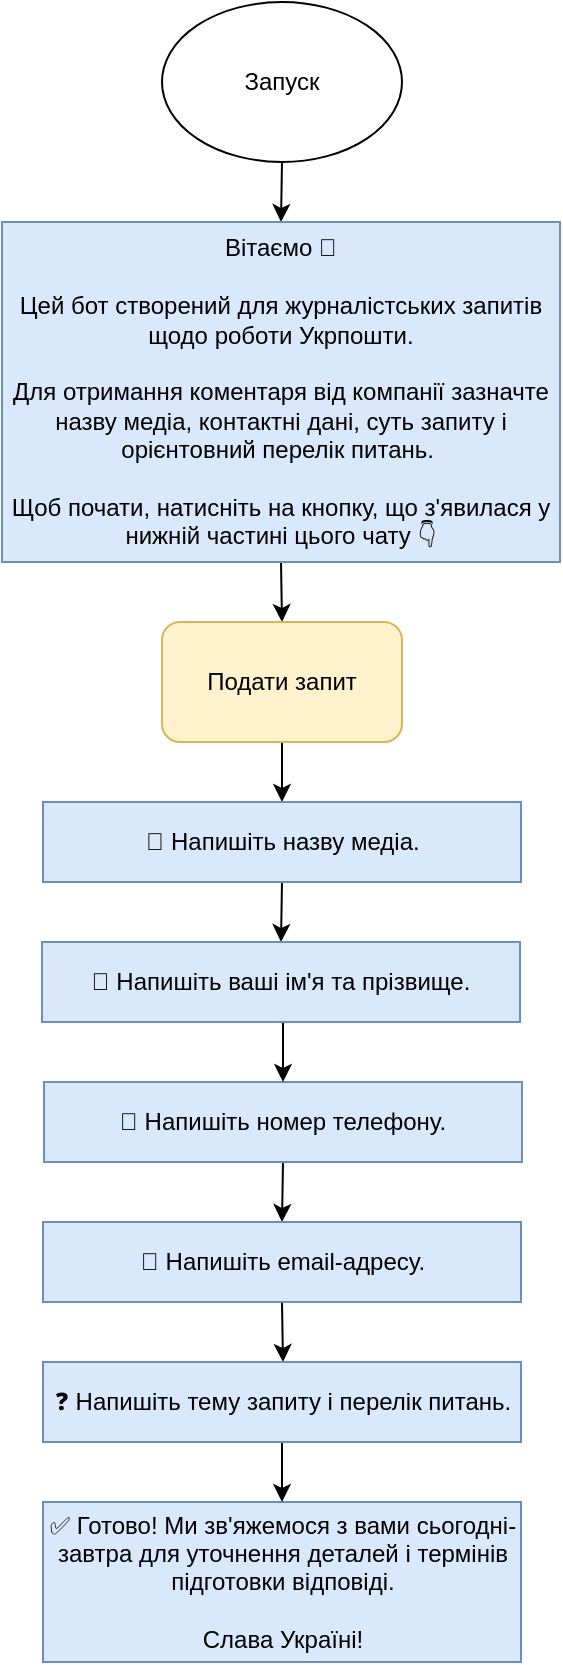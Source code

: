 <mxfile version="17.1.3" type="google"><diagram id="OnxInYTPrW1nZ0PFkFZk" text="Page-1"><mxGraphModel grid="1" gridSize="10" guides="1" tooltips="1" connect="1" arrows="1" page="1" fold="1" pageScale="1" pageWidth="827" pageHeight="1169" math="0" shadow="0"><root><mxCell id="0"/><mxCell id="1" parent="0"/><mxCell id="e2NjRYdKFbYHbHq29MAB-10" style="edgeStyle=orthogonalEdgeStyle;rounded=0;orthogonalLoop=1;jettySize=auto;html=1;exitX=0.5;exitY=1;exitDx=0;exitDy=0;entryX=0.5;entryY=0;entryDx=0;entryDy=0;" parent="1" source="e2NjRYdKFbYHbHq29MAB-1" target="e2NjRYdKFbYHbHq29MAB-2" edge="1"><mxGeometry relative="1" as="geometry"/></mxCell><mxCell id="e2NjRYdKFbYHbHq29MAB-1" value="Запуск" style="ellipse;whiteSpace=wrap;html=1;" parent="1" vertex="1"><mxGeometry x="354" y="30" width="120" height="80" as="geometry"/></mxCell><mxCell id="e2NjRYdKFbYHbHq29MAB-11" style="edgeStyle=orthogonalEdgeStyle;rounded=0;orthogonalLoop=1;jettySize=auto;html=1;exitX=0.5;exitY=1;exitDx=0;exitDy=0;entryX=0.5;entryY=0;entryDx=0;entryDy=0;" parent="1" source="e2NjRYdKFbYHbHq29MAB-2" target="e2NjRYdKFbYHbHq29MAB-4" edge="1"><mxGeometry relative="1" as="geometry"/></mxCell><mxCell id="e2NjRYdKFbYHbHq29MAB-2" value="&lt;div&gt;Вітаємо 👋&lt;/div&gt;&lt;div&gt;&lt;br&gt;&lt;/div&gt;&lt;div&gt;Цей бот створений для журналістських запитів щодо роботи Укрпошти.&lt;/div&gt;&lt;div&gt;&lt;br&gt;&lt;/div&gt;&lt;div&gt;Для отримання коментаря від компанії зазначте назву медіа, контактні дані, суть запиту і орієнтовний перелік питань.&amp;nbsp;&lt;/div&gt;&lt;div&gt;&lt;br&gt;&lt;/div&gt;&lt;div&gt;&lt;span&gt;Щоб почати, натисніть на кнопку, що з'явилася у нижній частині цього чату&lt;/span&gt;&lt;span&gt;&amp;nbsp;👇&lt;/span&gt;&lt;br&gt;&lt;/div&gt;" style="rounded=0;whiteSpace=wrap;html=1;fillColor=#dae8fc;strokeColor=#6c8ebf;" parent="1" vertex="1"><mxGeometry x="274" y="140" width="279" height="170" as="geometry"/></mxCell><mxCell id="e2NjRYdKFbYHbHq29MAB-12" style="edgeStyle=orthogonalEdgeStyle;rounded=0;orthogonalLoop=1;jettySize=auto;html=1;exitX=0.5;exitY=1;exitDx=0;exitDy=0;entryX=0.5;entryY=0;entryDx=0;entryDy=0;" parent="1" source="e2NjRYdKFbYHbHq29MAB-4" target="e2NjRYdKFbYHbHq29MAB-5" edge="1"><mxGeometry relative="1" as="geometry"/></mxCell><mxCell id="e2NjRYdKFbYHbHq29MAB-4" value="Подати запит" style="rounded=1;whiteSpace=wrap;html=1;fillColor=#fff2cc;strokeColor=#d6b656;" parent="1" vertex="1"><mxGeometry x="354" y="340" width="120" height="60" as="geometry"/></mxCell><mxCell id="TV1PTjGXRDY62NP0IPs1-7" style="edgeStyle=orthogonalEdgeStyle;rounded=0;orthogonalLoop=1;jettySize=auto;html=1;exitX=0.5;exitY=1;exitDx=0;exitDy=0;entryX=0.5;entryY=0;entryDx=0;entryDy=0;" parent="1" source="e2NjRYdKFbYHbHq29MAB-5" target="TV1PTjGXRDY62NP0IPs1-6" edge="1"><mxGeometry relative="1" as="geometry"/></mxCell><mxCell id="e2NjRYdKFbYHbHq29MAB-5" value="📰 Напишіть назву медіа." style="rounded=0;whiteSpace=wrap;html=1;fillColor=#dae8fc;strokeColor=#6c8ebf;" parent="1" vertex="1"><mxGeometry x="294.5" y="430" width="239" height="40" as="geometry"/></mxCell><mxCell id="e2NjRYdKFbYHbHq29MAB-14" style="edgeStyle=orthogonalEdgeStyle;rounded=0;orthogonalLoop=1;jettySize=auto;html=1;exitX=0.5;exitY=1;exitDx=0;exitDy=0;entryX=0.5;entryY=0;entryDx=0;entryDy=0;" parent="1" source="e2NjRYdKFbYHbHq29MAB-6" target="e2NjRYdKFbYHbHq29MAB-7" edge="1"><mxGeometry relative="1" as="geometry"/></mxCell><mxCell id="e2NjRYdKFbYHbHq29MAB-6" value="🔢 Напишіть номер телефону." style="rounded=0;whiteSpace=wrap;html=1;fillColor=#dae8fc;strokeColor=#6c8ebf;" parent="1" vertex="1"><mxGeometry x="295" y="570" width="239" height="40" as="geometry"/></mxCell><mxCell id="e2NjRYdKFbYHbHq29MAB-15" style="edgeStyle=orthogonalEdgeStyle;rounded=0;orthogonalLoop=1;jettySize=auto;html=1;exitX=0.5;exitY=1;exitDx=0;exitDy=0;entryX=0.5;entryY=0;entryDx=0;entryDy=0;" parent="1" source="e2NjRYdKFbYHbHq29MAB-7" edge="1"><mxGeometry relative="1" as="geometry"><mxPoint x="414.5" y="710" as="targetPoint"/></mxGeometry></mxCell><mxCell id="e2NjRYdKFbYHbHq29MAB-7" value="📧&amp;nbsp;Напишіть email-адресу." style="rounded=0;whiteSpace=wrap;html=1;fillColor=#dae8fc;strokeColor=#6c8ebf;" parent="1" vertex="1"><mxGeometry x="294.5" y="640" width="239" height="40" as="geometry"/></mxCell><mxCell id="e2NjRYdKFbYHbHq29MAB-9" value="✅ Готово! Ми зв'яжемося з вами сьогодні-завтра для уточнення деталей і термінів підготовки відповіді.&lt;br&gt;&lt;br&gt;Слава Україні!" style="rounded=0;whiteSpace=wrap;html=1;fillColor=#dae8fc;strokeColor=#6c8ebf;" parent="1" vertex="1"><mxGeometry x="294.5" y="780" width="239" height="80" as="geometry"/></mxCell><mxCell id="TV1PTjGXRDY62NP0IPs1-4" style="edgeStyle=orthogonalEdgeStyle;rounded=0;orthogonalLoop=1;jettySize=auto;html=1;exitX=0.5;exitY=1;exitDx=0;exitDy=0;entryX=0.5;entryY=0;entryDx=0;entryDy=0;" parent="1" source="TV1PTjGXRDY62NP0IPs1-1" edge="1"><mxGeometry relative="1" as="geometry"><mxPoint x="414" y="780" as="targetPoint"/></mxGeometry></mxCell><mxCell id="TV1PTjGXRDY62NP0IPs1-1" value="❓ Напишіть тему запиту і перелік питань." style="rounded=0;whiteSpace=wrap;html=1;fillColor=#dae8fc;strokeColor=#6c8ebf;" parent="1" vertex="1"><mxGeometry x="294.5" y="710" width="239" height="40" as="geometry"/></mxCell><mxCell id="TV1PTjGXRDY62NP0IPs1-8" style="edgeStyle=orthogonalEdgeStyle;rounded=0;orthogonalLoop=1;jettySize=auto;html=1;exitX=0.5;exitY=1;exitDx=0;exitDy=0;entryX=0.5;entryY=0;entryDx=0;entryDy=0;" parent="1" source="TV1PTjGXRDY62NP0IPs1-6" target="e2NjRYdKFbYHbHq29MAB-6" edge="1"><mxGeometry relative="1" as="geometry"/></mxCell><mxCell id="TV1PTjGXRDY62NP0IPs1-6" value="👤 Напишіть ваші ім'я та прізвище." style="rounded=0;whiteSpace=wrap;html=1;fillColor=#dae8fc;strokeColor=#6c8ebf;" parent="1" vertex="1"><mxGeometry x="294" y="500" width="239" height="40" as="geometry"/></mxCell></root></mxGraphModel></diagram></mxfile>